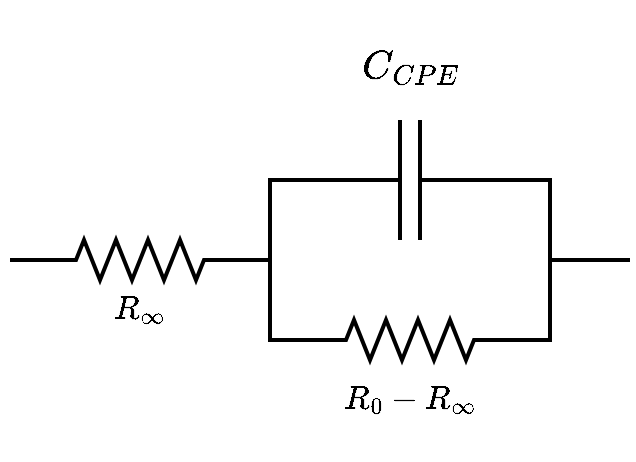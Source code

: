 <mxfile version="24.2.5" type="device">
  <diagram name="Page-1" id="-hnxRzc5U0OfeGs_n7KC">
    <mxGraphModel dx="995" dy="625" grid="1" gridSize="10" guides="1" tooltips="1" connect="1" arrows="1" fold="1" page="1" pageScale="1" pageWidth="827" pageHeight="1169" math="1" shadow="0">
      <root>
        <mxCell id="0" />
        <mxCell id="1" parent="0" />
        <mxCell id="D42ec-FTPeLFxkUZhtbW-6" style="edgeStyle=orthogonalEdgeStyle;rounded=0;orthogonalLoop=1;jettySize=auto;html=1;exitX=1;exitY=0.5;exitDx=0;exitDy=0;exitPerimeter=0;endArrow=none;endFill=0;strokeWidth=2;" parent="1" source="D42ec-FTPeLFxkUZhtbW-1" edge="1">
          <mxGeometry relative="1" as="geometry">
            <mxPoint x="310" y="200" as="targetPoint" />
          </mxGeometry>
        </mxCell>
        <mxCell id="D42ec-FTPeLFxkUZhtbW-9" style="edgeStyle=orthogonalEdgeStyle;rounded=0;orthogonalLoop=1;jettySize=auto;html=1;exitX=0;exitY=0.5;exitDx=0;exitDy=0;exitPerimeter=0;endArrow=none;endFill=0;strokeWidth=2;" parent="1" source="D42ec-FTPeLFxkUZhtbW-1" edge="1">
          <mxGeometry relative="1" as="geometry">
            <mxPoint x="180" y="200" as="targetPoint" />
          </mxGeometry>
        </mxCell>
        <mxCell id="D42ec-FTPeLFxkUZhtbW-1" value="" style="pointerEvents=1;verticalLabelPosition=bottom;shadow=0;dashed=0;align=center;html=1;verticalAlign=top;shape=mxgraph.electrical.resistors.resistor_2;strokeWidth=2;" parent="1" vertex="1">
          <mxGeometry x="195" y="190" width="100" height="20" as="geometry" />
        </mxCell>
        <mxCell id="D42ec-FTPeLFxkUZhtbW-2" value="" style="pointerEvents=1;verticalLabelPosition=bottom;shadow=0;dashed=0;align=center;html=1;verticalAlign=top;shape=mxgraph.electrical.resistors.resistor_2;strokeWidth=2;" parent="1" vertex="1">
          <mxGeometry x="330" y="230" width="100" height="20" as="geometry" />
        </mxCell>
        <mxCell id="D42ec-FTPeLFxkUZhtbW-3" value="" style="pointerEvents=1;verticalLabelPosition=bottom;shadow=0;dashed=0;align=center;html=1;verticalAlign=top;shape=mxgraph.electrical.capacitors.capacitor_1;strokeWidth=2;" parent="1" vertex="1">
          <mxGeometry x="330" y="130" width="100" height="60" as="geometry" />
        </mxCell>
        <mxCell id="D42ec-FTPeLFxkUZhtbW-4" style="edgeStyle=orthogonalEdgeStyle;rounded=0;orthogonalLoop=1;jettySize=auto;html=1;exitX=0;exitY=0.5;exitDx=0;exitDy=0;exitPerimeter=0;entryX=0;entryY=0.5;entryDx=0;entryDy=0;entryPerimeter=0;endArrow=none;endFill=0;strokeWidth=2;" parent="1" source="D42ec-FTPeLFxkUZhtbW-3" target="D42ec-FTPeLFxkUZhtbW-2" edge="1">
          <mxGeometry relative="1" as="geometry" />
        </mxCell>
        <mxCell id="D42ec-FTPeLFxkUZhtbW-5" style="edgeStyle=orthogonalEdgeStyle;rounded=0;orthogonalLoop=1;jettySize=auto;html=1;exitX=1;exitY=0.5;exitDx=0;exitDy=0;exitPerimeter=0;entryX=1;entryY=0.5;entryDx=0;entryDy=0;entryPerimeter=0;endArrow=none;endFill=0;strokeWidth=2;" parent="1" source="D42ec-FTPeLFxkUZhtbW-3" target="D42ec-FTPeLFxkUZhtbW-2" edge="1">
          <mxGeometry relative="1" as="geometry">
            <Array as="points">
              <mxPoint x="450" y="160" />
              <mxPoint x="450" y="240" />
            </Array>
          </mxGeometry>
        </mxCell>
        <mxCell id="D42ec-FTPeLFxkUZhtbW-8" value="" style="endArrow=none;html=1;rounded=0;strokeWidth=2;" parent="1" edge="1">
          <mxGeometry width="50" height="50" relative="1" as="geometry">
            <mxPoint x="450" y="200" as="sourcePoint" />
            <mxPoint x="490" y="200" as="targetPoint" />
          </mxGeometry>
        </mxCell>
        <mxCell id="D42ec-FTPeLFxkUZhtbW-12" value="&lt;span style=&quot;font-family: SFMono-Regular, Menlo, Monaco, Consolas, &amp;quot;Liberation Mono&amp;quot;, &amp;quot;Courier New&amp;quot;, monospace; font-size: 14px; text-align: left; background-color: rgb(255, 255, 255);&quot;&gt;\(R_{\infty}\)&lt;/span&gt;" style="text;html=1;align=center;verticalAlign=middle;whiteSpace=wrap;rounded=0;" parent="1" vertex="1">
          <mxGeometry x="175" y="190" width="140" height="70" as="geometry" />
        </mxCell>
        <mxCell id="D42ec-FTPeLFxkUZhtbW-15" value="&lt;span style=&quot;font-family: SFMono-Regular, Menlo, Monaco, Consolas, &amp;quot;Liberation Mono&amp;quot;, &amp;quot;Courier New&amp;quot;, monospace; font-size: 14px; text-align: left; background-color: rgb(255, 255, 255);&quot;&gt;\(R_{0} - R_{\infty}\)&lt;/span&gt;" style="text;html=1;align=center;verticalAlign=middle;whiteSpace=wrap;rounded=0;" parent="1" vertex="1">
          <mxGeometry x="300" y="240" width="160" height="60" as="geometry" />
        </mxCell>
        <mxCell id="D42ec-FTPeLFxkUZhtbW-16" value="&lt;span style=&quot;font-family: SFMono-Regular, Menlo, Monaco, Consolas, &amp;quot;Liberation Mono&amp;quot;, &amp;quot;Courier New&amp;quot;, monospace; font-size: 17px; text-align: left; background-color: rgb(255, 255, 255);&quot;&gt;\(C_{CPE}\)&lt;/span&gt;" style="text;html=1;align=center;verticalAlign=middle;whiteSpace=wrap;rounded=0;fontSize=17;" parent="1" vertex="1">
          <mxGeometry x="295" y="70" width="170" height="70" as="geometry" />
        </mxCell>
      </root>
    </mxGraphModel>
  </diagram>
</mxfile>
